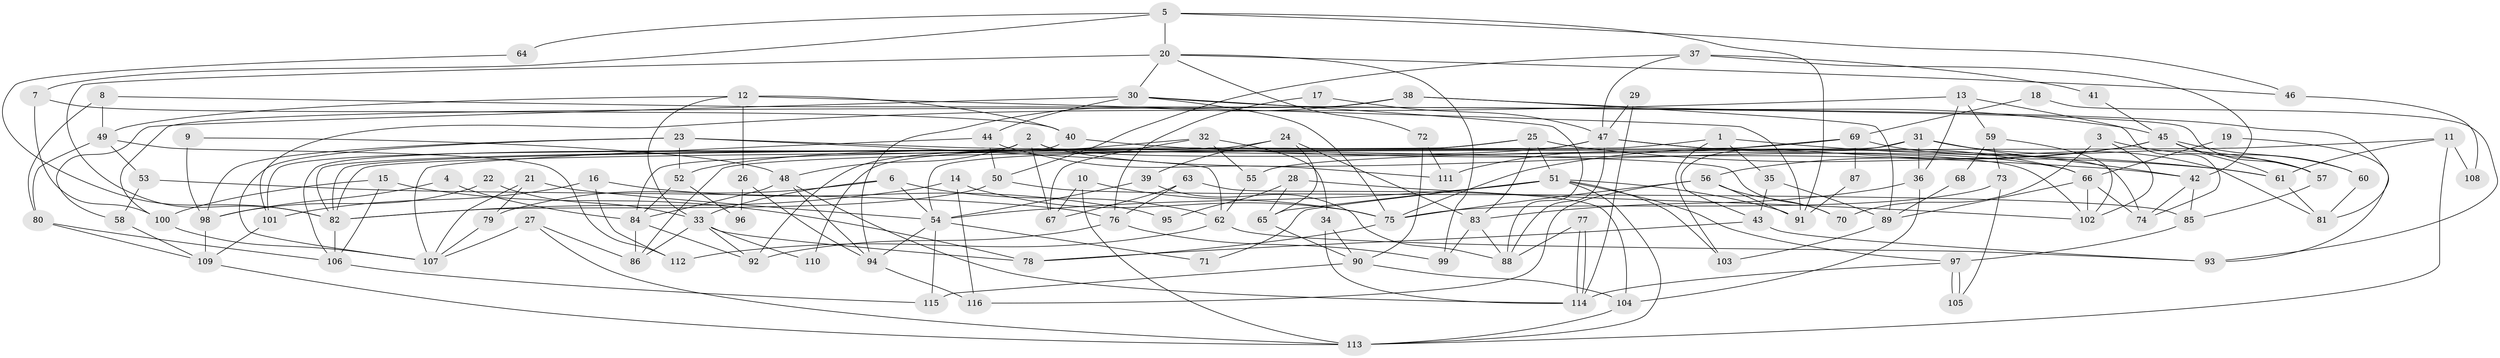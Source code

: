 // Generated by graph-tools (version 1.1) at 2025/02/03/09/25 03:02:14]
// undirected, 116 vertices, 232 edges
graph export_dot {
graph [start="1"]
  node [color=gray90,style=filled];
  1;
  2;
  3;
  4;
  5;
  6;
  7;
  8;
  9;
  10;
  11;
  12;
  13;
  14;
  15;
  16;
  17;
  18;
  19;
  20;
  21;
  22;
  23;
  24;
  25;
  26;
  27;
  28;
  29;
  30;
  31;
  32;
  33;
  34;
  35;
  36;
  37;
  38;
  39;
  40;
  41;
  42;
  43;
  44;
  45;
  46;
  47;
  48;
  49;
  50;
  51;
  52;
  53;
  54;
  55;
  56;
  57;
  58;
  59;
  60;
  61;
  62;
  63;
  64;
  65;
  66;
  67;
  68;
  69;
  70;
  71;
  72;
  73;
  74;
  75;
  76;
  77;
  78;
  79;
  80;
  81;
  82;
  83;
  84;
  85;
  86;
  87;
  88;
  89;
  90;
  91;
  92;
  93;
  94;
  95;
  96;
  97;
  98;
  99;
  100;
  101;
  102;
  103;
  104;
  105;
  106;
  107;
  108;
  109;
  110;
  111;
  112;
  113;
  114;
  115;
  116;
  1 -- 82;
  1 -- 61;
  1 -- 35;
  1 -- 103;
  2 -- 66;
  2 -- 48;
  2 -- 67;
  2 -- 101;
  2 -- 102;
  3 -- 70;
  3 -- 102;
  3 -- 60;
  4 -- 98;
  4 -- 84;
  5 -- 7;
  5 -- 20;
  5 -- 46;
  5 -- 64;
  5 -- 91;
  6 -- 54;
  6 -- 33;
  6 -- 62;
  6 -- 79;
  7 -- 100;
  7 -- 40;
  8 -- 80;
  8 -- 81;
  8 -- 49;
  9 -- 98;
  9 -- 48;
  10 -- 75;
  10 -- 113;
  10 -- 67;
  11 -- 61;
  11 -- 55;
  11 -- 108;
  11 -- 113;
  12 -- 91;
  12 -- 33;
  12 -- 26;
  12 -- 40;
  12 -- 49;
  13 -- 74;
  13 -- 101;
  13 -- 36;
  13 -- 59;
  14 -- 75;
  14 -- 82;
  14 -- 116;
  15 -- 100;
  15 -- 78;
  15 -- 106;
  16 -- 101;
  16 -- 112;
  16 -- 95;
  17 -- 76;
  17 -- 47;
  18 -- 93;
  18 -- 69;
  19 -- 66;
  19 -- 93;
  20 -- 82;
  20 -- 30;
  20 -- 46;
  20 -- 72;
  20 -- 99;
  21 -- 54;
  21 -- 79;
  21 -- 107;
  22 -- 98;
  22 -- 33;
  23 -- 52;
  23 -- 107;
  23 -- 62;
  23 -- 70;
  23 -- 98;
  24 -- 65;
  24 -- 39;
  24 -- 83;
  24 -- 84;
  25 -- 51;
  25 -- 83;
  25 -- 61;
  25 -- 82;
  25 -- 110;
  26 -- 94;
  26 -- 96;
  27 -- 113;
  27 -- 107;
  27 -- 86;
  28 -- 102;
  28 -- 65;
  28 -- 95;
  29 -- 114;
  29 -- 47;
  30 -- 44;
  30 -- 58;
  30 -- 57;
  30 -- 75;
  30 -- 88;
  31 -- 42;
  31 -- 82;
  31 -- 36;
  31 -- 43;
  31 -- 57;
  32 -- 92;
  32 -- 67;
  32 -- 34;
  32 -- 55;
  33 -- 86;
  33 -- 78;
  33 -- 92;
  33 -- 110;
  34 -- 114;
  34 -- 90;
  35 -- 89;
  35 -- 43;
  36 -- 83;
  36 -- 104;
  37 -- 50;
  37 -- 47;
  37 -- 41;
  37 -- 42;
  38 -- 94;
  38 -- 45;
  38 -- 89;
  38 -- 100;
  39 -- 88;
  39 -- 54;
  40 -- 42;
  40 -- 106;
  41 -- 45;
  42 -- 85;
  42 -- 74;
  43 -- 78;
  43 -- 93;
  44 -- 50;
  44 -- 111;
  44 -- 107;
  45 -- 75;
  45 -- 57;
  45 -- 56;
  45 -- 60;
  45 -- 61;
  46 -- 108;
  47 -- 88;
  47 -- 66;
  47 -- 52;
  47 -- 54;
  47 -- 74;
  48 -- 114;
  48 -- 84;
  48 -- 94;
  49 -- 53;
  49 -- 80;
  49 -- 112;
  50 -- 82;
  50 -- 85;
  51 -- 113;
  51 -- 91;
  51 -- 54;
  51 -- 65;
  51 -- 71;
  51 -- 97;
  51 -- 103;
  52 -- 84;
  52 -- 96;
  53 -- 76;
  53 -- 58;
  54 -- 71;
  54 -- 94;
  54 -- 115;
  55 -- 62;
  56 -- 116;
  56 -- 70;
  56 -- 75;
  56 -- 91;
  57 -- 85;
  58 -- 109;
  59 -- 102;
  59 -- 68;
  59 -- 73;
  60 -- 81;
  61 -- 81;
  62 -- 93;
  62 -- 112;
  63 -- 67;
  63 -- 104;
  63 -- 76;
  64 -- 82;
  65 -- 90;
  66 -- 89;
  66 -- 74;
  66 -- 102;
  68 -- 89;
  69 -- 86;
  69 -- 81;
  69 -- 87;
  69 -- 111;
  72 -- 90;
  72 -- 111;
  73 -- 75;
  73 -- 105;
  75 -- 78;
  76 -- 99;
  76 -- 92;
  77 -- 114;
  77 -- 114;
  77 -- 88;
  79 -- 107;
  80 -- 106;
  80 -- 109;
  82 -- 106;
  83 -- 88;
  83 -- 99;
  84 -- 92;
  84 -- 86;
  85 -- 97;
  87 -- 91;
  89 -- 103;
  90 -- 115;
  90 -- 104;
  94 -- 116;
  97 -- 105;
  97 -- 105;
  97 -- 114;
  98 -- 109;
  100 -- 107;
  101 -- 109;
  104 -- 113;
  106 -- 115;
  109 -- 113;
}
